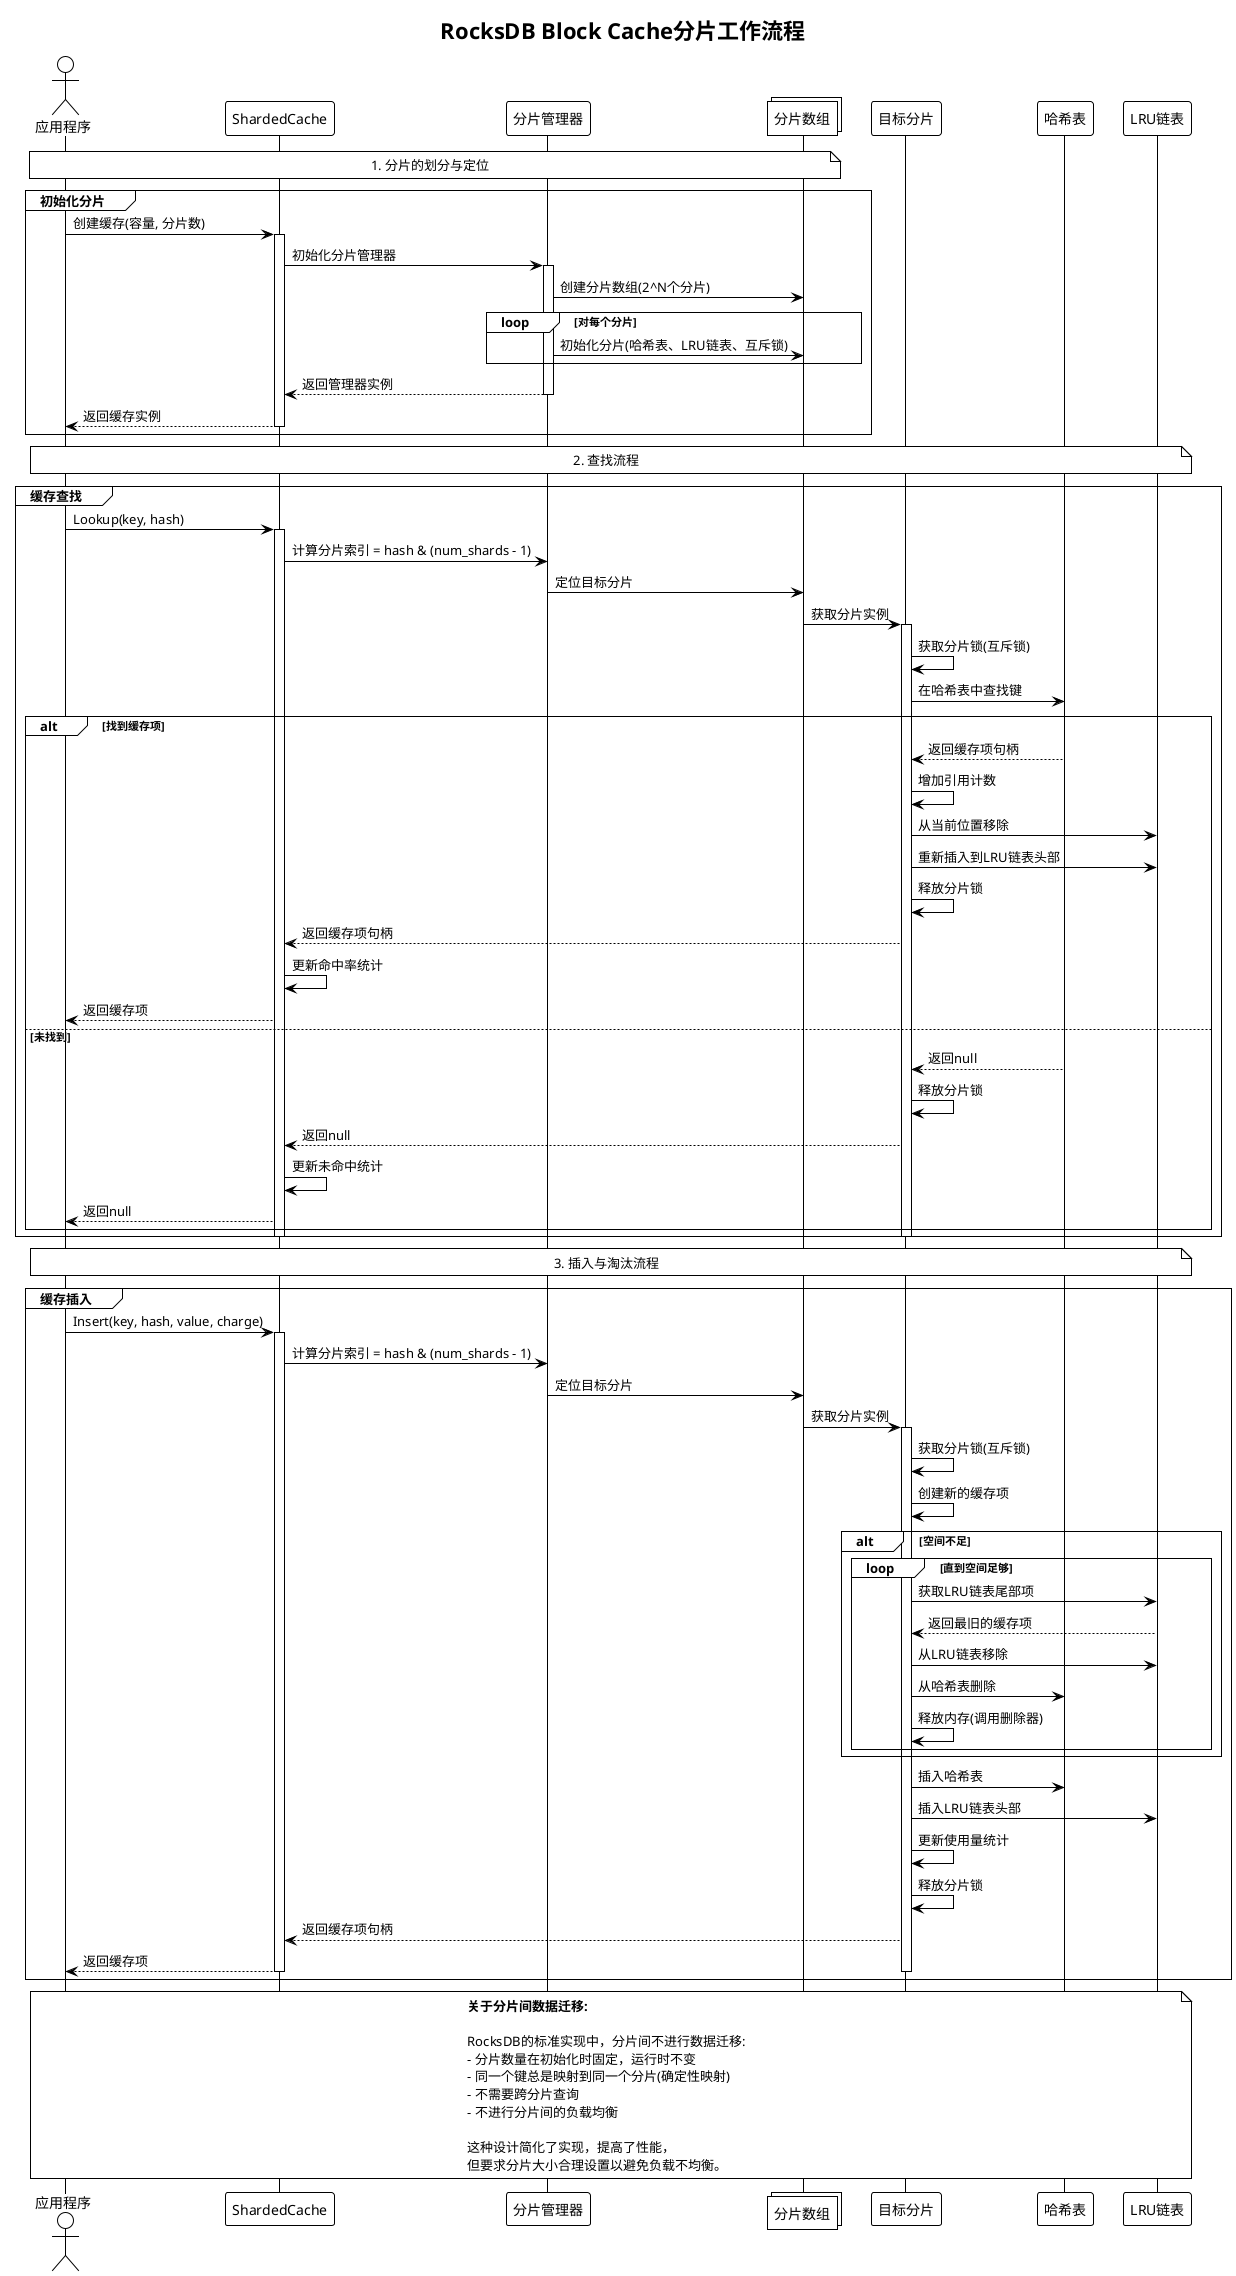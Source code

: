 @startuml block_cache_workflow

!theme plain
title RocksDB Block Cache分片工作流程

' 定义参与者
actor "应用程序" as App
participant "ShardedCache" as Cache
participant "分片管理器" as Manager
collections "分片数组" as Shards
participant "目标分片" as Shard
participant "哈希表" as HashTable
participant "LRU链表" as LRUList

' 分片划分与定位流程
note over App, Shards: 1. 分片的划分与定位
group 初始化分片
    App -> Cache: 创建缓存(容量, 分片数)
    activate Cache
    Cache -> Manager: 初始化分片管理器
    activate Manager
    Manager -> Shards: 创建分片数组(2^N个分片)
    loop 对每个分片
        Manager -> Shards: 初始化分片(哈希表、LRU链表、互斥锁)
    end
    Manager --> Cache: 返回管理器实例
    deactivate Manager
    Cache --> App: 返回缓存实例
    deactivate Cache
end

' 查找流程
note over App, LRUList: 2. 查找流程
group 缓存查找
    App -> Cache: Lookup(key, hash)
    activate Cache
    Cache -> Manager: 计算分片索引 = hash & (num_shards - 1)
    Manager -> Shards: 定位目标分片
    Shards -> Shard: 获取分片实例
    activate Shard
    
    Shard -> Shard: 获取分片锁(互斥锁)
    Shard -> HashTable: 在哈希表中查找键
    
    alt 找到缓存项
        HashTable --> Shard: 返回缓存项句柄
        Shard -> Shard: 增加引用计数
        Shard -> LRUList: 从当前位置移除
        Shard -> LRUList: 重新插入到LRU链表头部
        Shard -> Shard: 释放分片锁
        Shard --> Cache: 返回缓存项句柄
        Cache -> Cache: 更新命中率统计
        Cache --> App: 返回缓存项
    else 未找到
        HashTable --> Shard: 返回null
        Shard -> Shard: 释放分片锁
        Shard --> Cache: 返回null
        Cache -> Cache: 更新未命中统计
        Cache --> App: 返回null
    end
    deactivate Shard
    deactivate Cache
end

' 插入流程
note over App, LRUList: 3. 插入与淘汰流程
group 缓存插入
    App -> Cache: Insert(key, hash, value, charge)
    activate Cache
    Cache -> Manager: 计算分片索引 = hash & (num_shards - 1)
    Manager -> Shards: 定位目标分片
    Shards -> Shard: 获取分片实例
    activate Shard
    
    Shard -> Shard: 获取分片锁(互斥锁)
    Shard -> Shard: 创建新的缓存项
    
    alt 空间不足
        loop 直到空间足够
            Shard -> LRUList: 获取LRU链表尾部项
            LRUList --> Shard: 返回最旧的缓存项
            Shard -> LRUList: 从LRU链表移除
            Shard -> HashTable: 从哈希表删除
            Shard -> Shard: 释放内存(调用删除器)
        end
    end
    
    Shard -> HashTable: 插入哈希表
    Shard -> LRUList: 插入LRU链表头部
    Shard -> Shard: 更新使用量统计
    Shard -> Shard: 释放分片锁
    
    Shard --> Cache: 返回缓存项句柄
    Cache --> App: 返回缓存项
    deactivate Shard
    deactivate Cache
end

' 分片间无数据迁移说明
note over App, LRUList
  <b>关于分片间数据迁移:</b>
  
  RocksDB的标准实现中，分片间不进行数据迁移:
  - 分片数量在初始化时固定，运行时不变
  - 同一个键总是映射到同一个分片(确定性映射)
  - 不需要跨分片查询
  - 不进行分片间的负载均衡
  
  这种设计简化了实现，提高了性能，
  但要求分片大小合理设置以避免负载不均衡。
end note

@enduml 